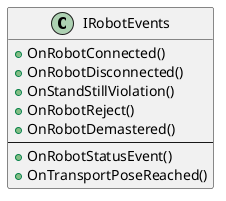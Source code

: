 @startuml

class IRobotEvents
{
    +OnRobotConnected()
    +OnRobotDisconnected()
    +OnStandStillViolation()
    +OnRobotReject()
    +OnRobotDemastered()
    ---
    +OnRobotStatusEvent()
    +OnTransportPoseReached()
}

@enduml
